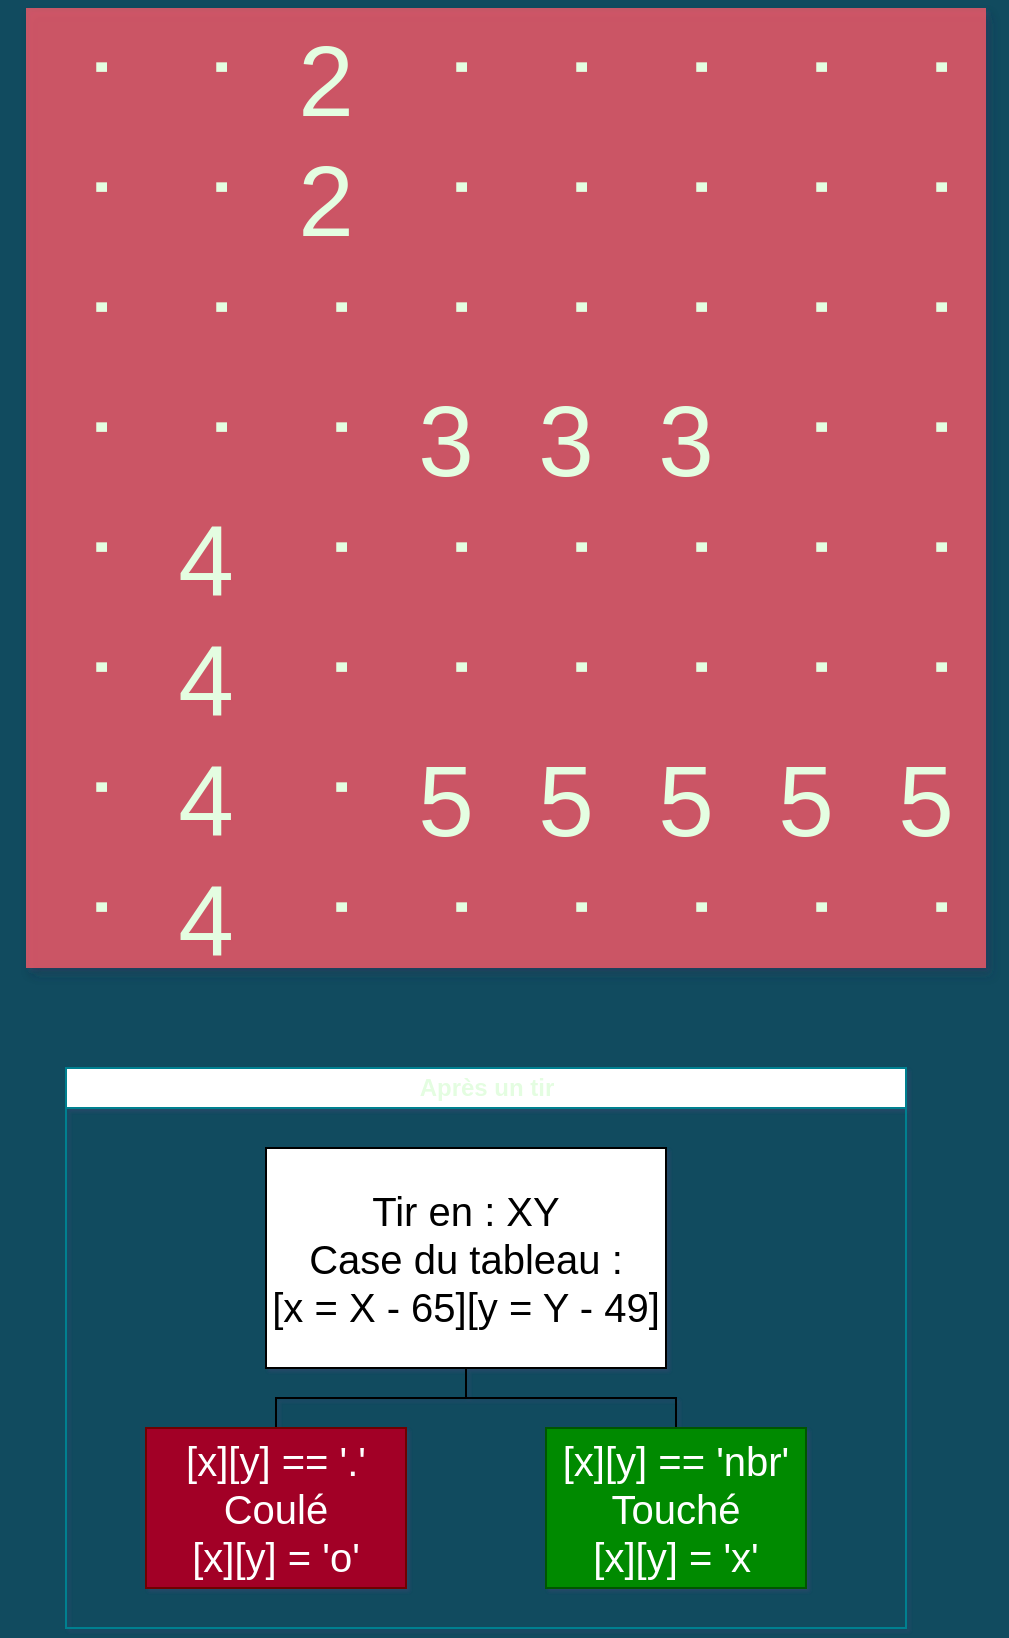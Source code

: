<mxfile version="14.1.8" type="github"><diagram id="xuc4DWIO_O0dBoMzTeBS" name="Page-1"><mxGraphModel dx="2881" dy="1109" grid="1" gridSize="10" guides="1" tooltips="1" connect="1" arrows="1" fold="1" page="1" pageScale="1" pageWidth="850" pageHeight="1100" background="#114B5F" math="1" shadow="1"><root><mxCell id="0"/><mxCell id="1" parent="0"/><mxCell id="qB2Rg0o0fhjjosjWZkIm-17" value="" style="shape=table;html=1;whiteSpace=wrap;startSize=0;container=1;collapsible=0;childLayout=tableLayout;perimeter=rectanglePerimeter;swimlaneFillColor=none;rounded=1;shadow=1;sketch=0;opacity=80;fontSize=50;direction=north;flipH=0;flipV=0;verticalAlign=middle;labelPosition=center;verticalLabelPosition=middle;align=center;horizontal=0;spacingTop=-15;fillColor=#F45B69;fontColor=#E4FDE1;strokeColor=none;" vertex="1" parent="1"><mxGeometry x="10" y="10" width="480" height="480" as="geometry"/></mxCell><mxCell id="qB2Rg0o0fhjjosjWZkIm-18" value="" style="shape=partialRectangle;html=1;whiteSpace=wrap;collapsible=0;dropTarget=0;pointerEvents=0;fillColor=none;top=0;left=0;bottom=0;right=0;points=[[0,0.5],[1,0.5]];portConstraint=eastwest;fontSize=50;direction=north;flipH=0;flipV=0;verticalAlign=middle;labelPosition=center;verticalLabelPosition=middle;align=center;horizontal=0;spacingTop=-15;strokeColor=#028090;fontColor=#E4FDE1;" vertex="1" parent="qB2Rg0o0fhjjosjWZkIm-17"><mxGeometry width="480" height="60" as="geometry"/></mxCell><mxCell id="qB2Rg0o0fhjjosjWZkIm-19" value="." style="shape=partialRectangle;html=1;whiteSpace=wrap;connectable=0;overflow=hidden;fillColor=none;top=0;left=0;bottom=0;right=0;fontSize=50;direction=north;flipH=0;flipV=0;verticalAlign=middle;labelPosition=center;verticalLabelPosition=middle;align=center;horizontal=0;spacingTop=-15;strokeColor=#028090;fontColor=#E4FDE1;" vertex="1" parent="qB2Rg0o0fhjjosjWZkIm-18"><mxGeometry width="60" height="60" as="geometry"/></mxCell><mxCell id="qB2Rg0o0fhjjosjWZkIm-20" value="." style="shape=partialRectangle;html=1;whiteSpace=wrap;connectable=0;overflow=hidden;fillColor=none;top=0;left=0;bottom=0;right=0;fontSize=50;direction=north;flipH=0;flipV=0;verticalAlign=middle;labelPosition=center;verticalLabelPosition=middle;align=center;horizontal=0;spacingTop=-15;strokeColor=#028090;fontColor=#E4FDE1;" vertex="1" parent="qB2Rg0o0fhjjosjWZkIm-18"><mxGeometry x="60" width="60" height="60" as="geometry"/></mxCell><mxCell id="qB2Rg0o0fhjjosjWZkIm-21" value="2" style="shape=partialRectangle;html=1;whiteSpace=wrap;connectable=0;overflow=hidden;fillColor=none;top=0;left=0;bottom=0;right=0;fontSize=50;direction=north;flipH=0;flipV=0;verticalAlign=top;labelPosition=center;verticalLabelPosition=middle;align=center;horizontal=1;spacingTop=0;strokeColor=#028090;fontColor=#E4FDE1;" vertex="1" parent="qB2Rg0o0fhjjosjWZkIm-18"><mxGeometry x="120" width="60" height="60" as="geometry"/></mxCell><mxCell id="qB2Rg0o0fhjjosjWZkIm-22" value="." style="shape=partialRectangle;html=1;whiteSpace=wrap;connectable=0;overflow=hidden;fillColor=none;top=0;left=0;bottom=0;right=0;fontSize=50;direction=north;flipH=0;flipV=0;verticalAlign=middle;labelPosition=center;verticalLabelPosition=middle;align=center;horizontal=0;spacingTop=-15;strokeColor=#028090;fontColor=#E4FDE1;" vertex="1" parent="qB2Rg0o0fhjjosjWZkIm-18"><mxGeometry x="180" width="60" height="60" as="geometry"/></mxCell><mxCell id="qB2Rg0o0fhjjosjWZkIm-23" value="." style="shape=partialRectangle;html=1;whiteSpace=wrap;connectable=0;overflow=hidden;fillColor=none;top=0;left=0;bottom=0;right=0;fontSize=50;direction=north;flipH=0;flipV=0;verticalAlign=middle;labelPosition=center;verticalLabelPosition=middle;align=center;horizontal=0;spacingTop=-15;strokeColor=#028090;fontColor=#E4FDE1;" vertex="1" parent="qB2Rg0o0fhjjosjWZkIm-18"><mxGeometry x="240" width="60" height="60" as="geometry"/></mxCell><mxCell id="qB2Rg0o0fhjjosjWZkIm-24" value="." style="shape=partialRectangle;html=1;whiteSpace=wrap;connectable=0;overflow=hidden;fillColor=none;top=0;left=0;bottom=0;right=0;fontSize=50;direction=north;flipH=0;flipV=0;verticalAlign=middle;labelPosition=center;verticalLabelPosition=middle;align=center;horizontal=0;spacingTop=-15;strokeColor=#028090;fontColor=#E4FDE1;" vertex="1" parent="qB2Rg0o0fhjjosjWZkIm-18"><mxGeometry x="300" width="60" height="60" as="geometry"/></mxCell><mxCell id="qB2Rg0o0fhjjosjWZkIm-25" value="." style="shape=partialRectangle;html=1;whiteSpace=wrap;connectable=0;overflow=hidden;fillColor=none;top=0;left=0;bottom=0;right=0;fontSize=50;direction=north;flipH=0;flipV=0;verticalAlign=middle;labelPosition=center;verticalLabelPosition=middle;align=center;horizontal=0;spacingTop=-15;strokeColor=#028090;fontColor=#E4FDE1;" vertex="1" parent="qB2Rg0o0fhjjosjWZkIm-18"><mxGeometry x="360" width="60" height="60" as="geometry"/></mxCell><mxCell id="qB2Rg0o0fhjjosjWZkIm-26" value="." style="shape=partialRectangle;html=1;whiteSpace=wrap;connectable=0;overflow=hidden;fillColor=none;top=0;left=0;bottom=0;right=0;fontSize=50;direction=north;flipH=0;flipV=0;verticalAlign=middle;labelPosition=center;verticalLabelPosition=middle;align=center;horizontal=0;spacingTop=-15;strokeColor=#028090;fontColor=#E4FDE1;" vertex="1" parent="qB2Rg0o0fhjjosjWZkIm-18"><mxGeometry x="420" width="60" height="60" as="geometry"/></mxCell><mxCell id="qB2Rg0o0fhjjosjWZkIm-27" value="" style="shape=partialRectangle;html=1;whiteSpace=wrap;collapsible=0;dropTarget=0;pointerEvents=0;fillColor=none;top=0;left=0;bottom=0;right=0;points=[[0,0.5],[1,0.5]];portConstraint=eastwest;fontSize=50;direction=north;flipH=0;flipV=0;verticalAlign=middle;labelPosition=center;verticalLabelPosition=middle;align=center;horizontal=0;spacingTop=-15;strokeColor=#028090;fontColor=#E4FDE1;" vertex="1" parent="qB2Rg0o0fhjjosjWZkIm-17"><mxGeometry y="60" width="480" height="60" as="geometry"/></mxCell><mxCell id="qB2Rg0o0fhjjosjWZkIm-28" value="." style="shape=partialRectangle;html=1;whiteSpace=wrap;connectable=0;overflow=hidden;fillColor=none;top=0;left=0;bottom=0;right=0;fontSize=50;direction=north;flipH=0;flipV=0;verticalAlign=middle;labelPosition=center;verticalLabelPosition=middle;align=center;horizontal=0;spacingTop=-15;strokeColor=#028090;fontColor=#E4FDE1;" vertex="1" parent="qB2Rg0o0fhjjosjWZkIm-27"><mxGeometry width="60" height="60" as="geometry"/></mxCell><mxCell id="qB2Rg0o0fhjjosjWZkIm-29" value="." style="shape=partialRectangle;html=1;whiteSpace=wrap;connectable=0;overflow=hidden;fillColor=none;top=0;left=0;bottom=0;right=0;fontSize=50;direction=north;flipH=0;flipV=0;verticalAlign=middle;labelPosition=center;verticalLabelPosition=middle;align=center;horizontal=0;spacingTop=-15;strokeColor=#028090;fontColor=#E4FDE1;" vertex="1" parent="qB2Rg0o0fhjjosjWZkIm-27"><mxGeometry x="60" width="60" height="60" as="geometry"/></mxCell><mxCell id="qB2Rg0o0fhjjosjWZkIm-30" value="2" style="shape=partialRectangle;html=1;whiteSpace=wrap;connectable=0;overflow=hidden;fillColor=none;top=0;left=0;bottom=0;right=0;fontSize=50;direction=north;flipH=0;flipV=0;verticalAlign=top;labelPosition=center;verticalLabelPosition=middle;align=center;horizontal=1;spacingTop=0;strokeColor=#028090;fontColor=#E4FDE1;" vertex="1" parent="qB2Rg0o0fhjjosjWZkIm-27"><mxGeometry x="120" width="60" height="60" as="geometry"/></mxCell><mxCell id="qB2Rg0o0fhjjosjWZkIm-31" value="." style="shape=partialRectangle;html=1;whiteSpace=wrap;connectable=0;overflow=hidden;fillColor=none;top=0;left=0;bottom=0;right=0;fontSize=50;direction=north;flipH=0;flipV=0;verticalAlign=middle;labelPosition=center;verticalLabelPosition=middle;align=center;horizontal=0;spacingTop=-15;strokeColor=#028090;fontColor=#E4FDE1;" vertex="1" parent="qB2Rg0o0fhjjosjWZkIm-27"><mxGeometry x="180" width="60" height="60" as="geometry"/></mxCell><mxCell id="qB2Rg0o0fhjjosjWZkIm-32" value="." style="shape=partialRectangle;html=1;whiteSpace=wrap;connectable=0;overflow=hidden;fillColor=none;top=0;left=0;bottom=0;right=0;fontSize=50;direction=north;flipH=0;flipV=0;verticalAlign=middle;labelPosition=center;verticalLabelPosition=middle;align=center;horizontal=0;spacingTop=-15;strokeColor=#028090;fontColor=#E4FDE1;" vertex="1" parent="qB2Rg0o0fhjjosjWZkIm-27"><mxGeometry x="240" width="60" height="60" as="geometry"/></mxCell><mxCell id="qB2Rg0o0fhjjosjWZkIm-33" value="." style="shape=partialRectangle;html=1;whiteSpace=wrap;connectable=0;overflow=hidden;fillColor=none;top=0;left=0;bottom=0;right=0;fontSize=50;direction=north;flipH=0;flipV=0;verticalAlign=middle;labelPosition=center;verticalLabelPosition=middle;align=center;horizontal=0;spacingTop=-15;strokeColor=#028090;fontColor=#E4FDE1;" vertex="1" parent="qB2Rg0o0fhjjosjWZkIm-27"><mxGeometry x="300" width="60" height="60" as="geometry"/></mxCell><mxCell id="qB2Rg0o0fhjjosjWZkIm-34" value="." style="shape=partialRectangle;html=1;whiteSpace=wrap;connectable=0;overflow=hidden;fillColor=none;top=0;left=0;bottom=0;right=0;fontSize=50;direction=north;flipH=0;flipV=0;verticalAlign=middle;labelPosition=center;verticalLabelPosition=middle;align=center;horizontal=0;spacingTop=-15;strokeColor=#028090;fontColor=#E4FDE1;" vertex="1" parent="qB2Rg0o0fhjjosjWZkIm-27"><mxGeometry x="360" width="60" height="60" as="geometry"/></mxCell><mxCell id="qB2Rg0o0fhjjosjWZkIm-35" value="." style="shape=partialRectangle;html=1;whiteSpace=wrap;connectable=0;overflow=hidden;fillColor=none;top=0;left=0;bottom=0;right=0;fontSize=50;direction=north;flipH=0;flipV=0;verticalAlign=middle;labelPosition=center;verticalLabelPosition=middle;align=center;horizontal=0;spacingTop=-15;strokeColor=#028090;fontColor=#E4FDE1;" vertex="1" parent="qB2Rg0o0fhjjosjWZkIm-27"><mxGeometry x="420" width="60" height="60" as="geometry"/></mxCell><mxCell id="qB2Rg0o0fhjjosjWZkIm-36" value="" style="shape=partialRectangle;html=1;whiteSpace=wrap;collapsible=0;dropTarget=0;pointerEvents=0;fillColor=none;top=0;left=0;bottom=0;right=0;points=[[0,0.5],[1,0.5]];portConstraint=eastwest;fontSize=50;direction=north;flipH=0;flipV=0;verticalAlign=middle;labelPosition=center;verticalLabelPosition=middle;align=center;horizontal=0;spacingTop=-15;strokeColor=#028090;fontColor=#E4FDE1;" vertex="1" parent="qB2Rg0o0fhjjosjWZkIm-17"><mxGeometry y="120" width="480" height="60" as="geometry"/></mxCell><mxCell id="qB2Rg0o0fhjjosjWZkIm-37" value="." style="shape=partialRectangle;html=1;whiteSpace=wrap;connectable=0;overflow=hidden;fillColor=none;top=0;left=0;bottom=0;right=0;fontSize=50;direction=north;flipH=0;flipV=0;verticalAlign=middle;labelPosition=center;verticalLabelPosition=middle;align=center;horizontal=0;spacingTop=-15;strokeColor=#028090;fontColor=#E4FDE1;" vertex="1" parent="qB2Rg0o0fhjjosjWZkIm-36"><mxGeometry width="60" height="60" as="geometry"/></mxCell><mxCell id="qB2Rg0o0fhjjosjWZkIm-38" value="." style="shape=partialRectangle;html=1;whiteSpace=wrap;connectable=0;overflow=hidden;fillColor=none;top=0;left=0;bottom=0;right=0;fontSize=50;direction=north;flipH=0;flipV=0;verticalAlign=middle;labelPosition=center;verticalLabelPosition=middle;align=center;horizontal=0;spacingTop=-15;strokeColor=#028090;fontColor=#E4FDE1;" vertex="1" parent="qB2Rg0o0fhjjosjWZkIm-36"><mxGeometry x="60" width="60" height="60" as="geometry"/></mxCell><mxCell id="qB2Rg0o0fhjjosjWZkIm-39" value="." style="shape=partialRectangle;html=1;whiteSpace=wrap;connectable=0;overflow=hidden;fillColor=none;top=0;left=0;bottom=0;right=0;fontSize=50;direction=north;flipH=0;flipV=0;verticalAlign=middle;labelPosition=center;verticalLabelPosition=middle;align=center;horizontal=0;spacingTop=-15;strokeColor=#028090;fontColor=#E4FDE1;" vertex="1" parent="qB2Rg0o0fhjjosjWZkIm-36"><mxGeometry x="120" width="60" height="60" as="geometry"/></mxCell><mxCell id="qB2Rg0o0fhjjosjWZkIm-40" value="." style="shape=partialRectangle;html=1;whiteSpace=wrap;connectable=0;overflow=hidden;fillColor=none;top=0;left=0;bottom=0;right=0;fontSize=50;direction=north;flipH=0;flipV=0;verticalAlign=middle;labelPosition=center;verticalLabelPosition=middle;align=center;horizontal=0;spacingTop=-15;strokeColor=#028090;fontColor=#E4FDE1;" vertex="1" parent="qB2Rg0o0fhjjosjWZkIm-36"><mxGeometry x="180" width="60" height="60" as="geometry"/></mxCell><mxCell id="qB2Rg0o0fhjjosjWZkIm-41" value="." style="shape=partialRectangle;html=1;whiteSpace=wrap;connectable=0;overflow=hidden;fillColor=none;top=0;left=0;bottom=0;right=0;fontSize=50;direction=north;flipH=0;flipV=0;verticalAlign=middle;labelPosition=center;verticalLabelPosition=middle;align=center;horizontal=0;spacingTop=-15;strokeColor=#028090;fontColor=#E4FDE1;" vertex="1" parent="qB2Rg0o0fhjjosjWZkIm-36"><mxGeometry x="240" width="60" height="60" as="geometry"/></mxCell><mxCell id="qB2Rg0o0fhjjosjWZkIm-42" value="." style="shape=partialRectangle;html=1;whiteSpace=wrap;connectable=0;overflow=hidden;fillColor=none;top=0;left=0;bottom=0;right=0;fontSize=50;direction=north;flipH=0;flipV=0;verticalAlign=middle;labelPosition=center;verticalLabelPosition=middle;align=center;horizontal=0;spacingTop=-15;strokeColor=#028090;fontColor=#E4FDE1;" vertex="1" parent="qB2Rg0o0fhjjosjWZkIm-36"><mxGeometry x="300" width="60" height="60" as="geometry"/></mxCell><mxCell id="qB2Rg0o0fhjjosjWZkIm-43" value="." style="shape=partialRectangle;html=1;whiteSpace=wrap;connectable=0;overflow=hidden;fillColor=none;top=0;left=0;bottom=0;right=0;fontSize=50;direction=north;flipH=0;flipV=0;verticalAlign=middle;labelPosition=center;verticalLabelPosition=middle;align=center;horizontal=0;spacingTop=-15;strokeColor=#028090;fontColor=#E4FDE1;" vertex="1" parent="qB2Rg0o0fhjjosjWZkIm-36"><mxGeometry x="360" width="60" height="60" as="geometry"/></mxCell><mxCell id="qB2Rg0o0fhjjosjWZkIm-44" value="." style="shape=partialRectangle;html=1;whiteSpace=wrap;connectable=0;overflow=hidden;fillColor=none;top=0;left=0;bottom=0;right=0;fontSize=50;direction=north;flipH=0;flipV=0;verticalAlign=middle;labelPosition=center;verticalLabelPosition=middle;align=center;horizontal=0;spacingTop=-15;strokeColor=#028090;fontColor=#E4FDE1;" vertex="1" parent="qB2Rg0o0fhjjosjWZkIm-36"><mxGeometry x="420" width="60" height="60" as="geometry"/></mxCell><mxCell id="qB2Rg0o0fhjjosjWZkIm-45" value="" style="shape=partialRectangle;html=1;whiteSpace=wrap;collapsible=0;dropTarget=0;pointerEvents=0;fillColor=none;top=0;left=0;bottom=0;right=0;points=[[0,0.5],[1,0.5]];portConstraint=eastwest;fontSize=50;direction=north;flipH=0;flipV=0;verticalAlign=middle;labelPosition=center;verticalLabelPosition=middle;align=center;horizontal=0;spacingTop=-15;strokeColor=#028090;fontColor=#E4FDE1;" vertex="1" parent="qB2Rg0o0fhjjosjWZkIm-17"><mxGeometry y="180" width="480" height="60" as="geometry"/></mxCell><mxCell id="qB2Rg0o0fhjjosjWZkIm-46" value="." style="shape=partialRectangle;html=1;whiteSpace=wrap;connectable=0;overflow=hidden;fillColor=none;top=0;left=0;bottom=0;right=0;fontSize=50;direction=north;flipH=0;flipV=0;verticalAlign=middle;labelPosition=center;verticalLabelPosition=middle;align=center;horizontal=0;spacingTop=-15;strokeColor=#028090;fontColor=#E4FDE1;" vertex="1" parent="qB2Rg0o0fhjjosjWZkIm-45"><mxGeometry width="60" height="60" as="geometry"/></mxCell><mxCell id="qB2Rg0o0fhjjosjWZkIm-47" value="." style="shape=partialRectangle;html=1;whiteSpace=wrap;connectable=0;overflow=hidden;fillColor=none;top=0;left=0;bottom=0;right=0;fontSize=50;direction=north;flipH=0;flipV=0;verticalAlign=middle;labelPosition=center;verticalLabelPosition=middle;align=center;horizontal=0;spacingTop=-15;strokeColor=#028090;fontColor=#E4FDE1;" vertex="1" parent="qB2Rg0o0fhjjosjWZkIm-45"><mxGeometry x="60" width="60" height="60" as="geometry"/></mxCell><mxCell id="qB2Rg0o0fhjjosjWZkIm-48" value="." style="shape=partialRectangle;html=1;whiteSpace=wrap;connectable=0;overflow=hidden;fillColor=none;top=0;left=0;bottom=0;right=0;fontSize=50;direction=north;flipH=0;flipV=0;verticalAlign=middle;labelPosition=center;verticalLabelPosition=middle;align=center;horizontal=0;spacingTop=-15;strokeColor=#028090;fontColor=#E4FDE1;" vertex="1" parent="qB2Rg0o0fhjjosjWZkIm-45"><mxGeometry x="120" width="60" height="60" as="geometry"/></mxCell><mxCell id="qB2Rg0o0fhjjosjWZkIm-49" value="3" style="shape=partialRectangle;html=1;whiteSpace=wrap;connectable=0;overflow=hidden;fillColor=none;top=0;left=0;bottom=0;right=0;fontSize=50;direction=north;flipH=0;flipV=0;verticalAlign=top;labelPosition=center;verticalLabelPosition=middle;align=center;horizontal=1;spacingTop=0;strokeColor=#028090;fontColor=#E4FDE1;" vertex="1" parent="qB2Rg0o0fhjjosjWZkIm-45"><mxGeometry x="180" width="60" height="60" as="geometry"/></mxCell><mxCell id="qB2Rg0o0fhjjosjWZkIm-50" value="3" style="shape=partialRectangle;html=1;whiteSpace=wrap;connectable=0;overflow=hidden;fillColor=none;top=0;left=0;bottom=0;right=0;fontSize=50;direction=north;flipH=0;flipV=0;verticalAlign=top;labelPosition=center;verticalLabelPosition=middle;align=center;horizontal=1;spacingTop=0;strokeColor=#028090;fontColor=#E4FDE1;" vertex="1" parent="qB2Rg0o0fhjjosjWZkIm-45"><mxGeometry x="240" width="60" height="60" as="geometry"/></mxCell><mxCell id="qB2Rg0o0fhjjosjWZkIm-51" value="3" style="shape=partialRectangle;html=1;whiteSpace=wrap;connectable=0;overflow=hidden;fillColor=none;top=0;left=0;bottom=0;right=0;fontSize=50;direction=north;flipH=0;flipV=0;verticalAlign=top;labelPosition=center;verticalLabelPosition=middle;align=center;horizontal=1;spacingTop=0;strokeColor=#028090;fontColor=#E4FDE1;" vertex="1" parent="qB2Rg0o0fhjjosjWZkIm-45"><mxGeometry x="300" width="60" height="60" as="geometry"/></mxCell><mxCell id="qB2Rg0o0fhjjosjWZkIm-52" value="." style="shape=partialRectangle;html=1;whiteSpace=wrap;connectable=0;overflow=hidden;fillColor=none;top=0;left=0;bottom=0;right=0;fontSize=50;direction=north;flipH=0;flipV=0;verticalAlign=middle;labelPosition=center;verticalLabelPosition=middle;align=center;horizontal=0;spacingTop=-15;strokeColor=#028090;fontColor=#E4FDE1;" vertex="1" parent="qB2Rg0o0fhjjosjWZkIm-45"><mxGeometry x="360" width="60" height="60" as="geometry"/></mxCell><mxCell id="qB2Rg0o0fhjjosjWZkIm-53" value="." style="shape=partialRectangle;html=1;whiteSpace=wrap;connectable=0;overflow=hidden;fillColor=none;top=0;left=0;bottom=0;right=0;fontSize=50;direction=north;flipH=0;flipV=0;verticalAlign=middle;labelPosition=center;verticalLabelPosition=middle;align=center;horizontal=0;spacingTop=-15;strokeColor=#028090;fontColor=#E4FDE1;" vertex="1" parent="qB2Rg0o0fhjjosjWZkIm-45"><mxGeometry x="420" width="60" height="60" as="geometry"/></mxCell><mxCell id="qB2Rg0o0fhjjosjWZkIm-54" value="" style="shape=partialRectangle;html=1;whiteSpace=wrap;collapsible=0;dropTarget=0;pointerEvents=0;fillColor=none;top=0;left=0;bottom=0;right=0;points=[[0,0.5],[1,0.5]];portConstraint=eastwest;fontSize=50;direction=north;flipH=0;flipV=0;verticalAlign=middle;labelPosition=center;verticalLabelPosition=middle;align=center;horizontal=0;spacingTop=-15;strokeColor=#028090;fontColor=#E4FDE1;" vertex="1" parent="qB2Rg0o0fhjjosjWZkIm-17"><mxGeometry y="240" width="480" height="60" as="geometry"/></mxCell><mxCell id="qB2Rg0o0fhjjosjWZkIm-55" value="." style="shape=partialRectangle;html=1;whiteSpace=wrap;connectable=0;overflow=hidden;fillColor=none;top=0;left=0;bottom=0;right=0;fontSize=50;direction=north;flipH=0;flipV=0;verticalAlign=middle;labelPosition=center;verticalLabelPosition=middle;align=center;horizontal=0;spacingTop=-15;strokeColor=#028090;fontColor=#E4FDE1;" vertex="1" parent="qB2Rg0o0fhjjosjWZkIm-54"><mxGeometry width="60" height="60" as="geometry"/></mxCell><mxCell id="qB2Rg0o0fhjjosjWZkIm-56" value="4" style="shape=partialRectangle;html=1;whiteSpace=wrap;connectable=0;overflow=hidden;fillColor=none;top=0;left=0;bottom=0;right=0;fontSize=50;direction=north;flipH=0;flipV=0;verticalAlign=top;labelPosition=center;verticalLabelPosition=middle;align=center;horizontal=1;spacingTop=0;strokeColor=#028090;fontColor=#E4FDE1;" vertex="1" parent="qB2Rg0o0fhjjosjWZkIm-54"><mxGeometry x="60" width="60" height="60" as="geometry"/></mxCell><mxCell id="qB2Rg0o0fhjjosjWZkIm-57" value="." style="shape=partialRectangle;html=1;whiteSpace=wrap;connectable=0;overflow=hidden;fillColor=none;top=0;left=0;bottom=0;right=0;fontSize=50;direction=north;flipH=0;flipV=0;verticalAlign=middle;labelPosition=center;verticalLabelPosition=middle;align=center;horizontal=0;spacingTop=-15;strokeColor=#028090;fontColor=#E4FDE1;" vertex="1" parent="qB2Rg0o0fhjjosjWZkIm-54"><mxGeometry x="120" width="60" height="60" as="geometry"/></mxCell><mxCell id="qB2Rg0o0fhjjosjWZkIm-58" value="." style="shape=partialRectangle;html=1;whiteSpace=wrap;connectable=0;overflow=hidden;fillColor=none;top=0;left=0;bottom=0;right=0;fontSize=50;direction=north;flipH=0;flipV=0;verticalAlign=middle;labelPosition=center;verticalLabelPosition=middle;align=center;horizontal=0;spacingTop=-15;strokeColor=#028090;fontColor=#E4FDE1;" vertex="1" parent="qB2Rg0o0fhjjosjWZkIm-54"><mxGeometry x="180" width="60" height="60" as="geometry"/></mxCell><mxCell id="qB2Rg0o0fhjjosjWZkIm-59" value="." style="shape=partialRectangle;html=1;whiteSpace=wrap;connectable=0;overflow=hidden;fillColor=none;top=0;left=0;bottom=0;right=0;fontSize=50;direction=north;flipH=0;flipV=0;verticalAlign=middle;labelPosition=center;verticalLabelPosition=middle;align=center;horizontal=0;spacingTop=-15;strokeColor=#028090;fontColor=#E4FDE1;" vertex="1" parent="qB2Rg0o0fhjjosjWZkIm-54"><mxGeometry x="240" width="60" height="60" as="geometry"/></mxCell><mxCell id="qB2Rg0o0fhjjosjWZkIm-60" value="." style="shape=partialRectangle;html=1;whiteSpace=wrap;connectable=0;overflow=hidden;fillColor=none;top=0;left=0;bottom=0;right=0;fontSize=50;direction=north;flipH=0;flipV=0;verticalAlign=middle;labelPosition=center;verticalLabelPosition=middle;align=center;horizontal=0;spacingTop=-15;strokeColor=#028090;fontColor=#E4FDE1;" vertex="1" parent="qB2Rg0o0fhjjosjWZkIm-54"><mxGeometry x="300" width="60" height="60" as="geometry"/></mxCell><mxCell id="qB2Rg0o0fhjjosjWZkIm-61" value="." style="shape=partialRectangle;html=1;whiteSpace=wrap;connectable=0;overflow=hidden;fillColor=none;top=0;left=0;bottom=0;right=0;fontSize=50;direction=north;flipH=0;flipV=0;verticalAlign=middle;labelPosition=center;verticalLabelPosition=middle;align=center;horizontal=0;spacingTop=-15;strokeColor=#028090;fontColor=#E4FDE1;" vertex="1" parent="qB2Rg0o0fhjjosjWZkIm-54"><mxGeometry x="360" width="60" height="60" as="geometry"/></mxCell><mxCell id="qB2Rg0o0fhjjosjWZkIm-62" value="." style="shape=partialRectangle;html=1;whiteSpace=wrap;connectable=0;overflow=hidden;fillColor=none;top=0;left=0;bottom=0;right=0;fontSize=50;direction=north;flipH=0;flipV=0;verticalAlign=middle;labelPosition=center;verticalLabelPosition=middle;align=center;horizontal=0;spacingTop=-15;strokeColor=#028090;fontColor=#E4FDE1;" vertex="1" parent="qB2Rg0o0fhjjosjWZkIm-54"><mxGeometry x="420" width="60" height="60" as="geometry"/></mxCell><mxCell id="qB2Rg0o0fhjjosjWZkIm-63" value="" style="shape=partialRectangle;html=1;whiteSpace=wrap;collapsible=0;dropTarget=0;pointerEvents=0;fillColor=none;top=0;left=0;bottom=0;right=0;points=[[0,0.5],[1,0.5]];portConstraint=eastwest;fontSize=50;direction=north;flipH=0;flipV=0;verticalAlign=middle;labelPosition=center;verticalLabelPosition=middle;align=center;horizontal=0;spacingTop=-15;strokeColor=#028090;fontColor=#E4FDE1;" vertex="1" parent="qB2Rg0o0fhjjosjWZkIm-17"><mxGeometry y="300" width="480" height="60" as="geometry"/></mxCell><mxCell id="qB2Rg0o0fhjjosjWZkIm-64" value="." style="shape=partialRectangle;html=1;whiteSpace=wrap;connectable=0;overflow=hidden;fillColor=none;top=0;left=0;bottom=0;right=0;fontSize=50;direction=north;flipH=0;flipV=0;verticalAlign=middle;labelPosition=center;verticalLabelPosition=middle;align=center;horizontal=0;spacingTop=-15;strokeColor=#028090;fontColor=#E4FDE1;" vertex="1" parent="qB2Rg0o0fhjjosjWZkIm-63"><mxGeometry width="60" height="60" as="geometry"/></mxCell><mxCell id="qB2Rg0o0fhjjosjWZkIm-65" value="4" style="shape=partialRectangle;html=1;whiteSpace=wrap;connectable=0;overflow=hidden;fillColor=none;top=0;left=0;bottom=0;right=0;fontSize=50;direction=north;flipH=0;flipV=0;verticalAlign=top;labelPosition=center;verticalLabelPosition=middle;align=center;horizontal=1;spacingTop=0;strokeColor=#028090;fontColor=#E4FDE1;" vertex="1" parent="qB2Rg0o0fhjjosjWZkIm-63"><mxGeometry x="60" width="60" height="60" as="geometry"/></mxCell><mxCell id="qB2Rg0o0fhjjosjWZkIm-66" value="." style="shape=partialRectangle;html=1;whiteSpace=wrap;connectable=0;overflow=hidden;fillColor=none;top=0;left=0;bottom=0;right=0;fontSize=50;direction=north;flipH=0;flipV=0;verticalAlign=middle;labelPosition=center;verticalLabelPosition=middle;align=center;horizontal=0;spacingTop=-15;strokeColor=#028090;fontColor=#E4FDE1;" vertex="1" parent="qB2Rg0o0fhjjosjWZkIm-63"><mxGeometry x="120" width="60" height="60" as="geometry"/></mxCell><mxCell id="qB2Rg0o0fhjjosjWZkIm-67" value="." style="shape=partialRectangle;html=1;whiteSpace=wrap;connectable=0;overflow=hidden;fillColor=none;top=0;left=0;bottom=0;right=0;fontSize=50;direction=north;flipH=0;flipV=0;verticalAlign=middle;labelPosition=center;verticalLabelPosition=middle;align=center;horizontal=0;spacingTop=-15;strokeColor=#028090;fontColor=#E4FDE1;" vertex="1" parent="qB2Rg0o0fhjjosjWZkIm-63"><mxGeometry x="180" width="60" height="60" as="geometry"/></mxCell><mxCell id="qB2Rg0o0fhjjosjWZkIm-68" value="." style="shape=partialRectangle;html=1;whiteSpace=wrap;connectable=0;overflow=hidden;fillColor=none;top=0;left=0;bottom=0;right=0;fontSize=50;direction=north;flipH=0;flipV=0;verticalAlign=middle;labelPosition=center;verticalLabelPosition=middle;align=center;horizontal=0;spacingTop=-15;strokeColor=#028090;fontColor=#E4FDE1;" vertex="1" parent="qB2Rg0o0fhjjosjWZkIm-63"><mxGeometry x="240" width="60" height="60" as="geometry"/></mxCell><mxCell id="qB2Rg0o0fhjjosjWZkIm-69" value="." style="shape=partialRectangle;html=1;whiteSpace=wrap;connectable=0;overflow=hidden;fillColor=none;top=0;left=0;bottom=0;right=0;fontSize=50;direction=north;flipH=0;flipV=0;verticalAlign=middle;labelPosition=center;verticalLabelPosition=middle;align=center;horizontal=0;spacingTop=-15;strokeColor=#028090;fontColor=#E4FDE1;" vertex="1" parent="qB2Rg0o0fhjjosjWZkIm-63"><mxGeometry x="300" width="60" height="60" as="geometry"/></mxCell><mxCell id="qB2Rg0o0fhjjosjWZkIm-70" value="." style="shape=partialRectangle;html=1;whiteSpace=wrap;connectable=0;overflow=hidden;fillColor=none;top=0;left=0;bottom=0;right=0;fontSize=50;direction=north;flipH=0;flipV=0;verticalAlign=middle;labelPosition=center;verticalLabelPosition=middle;align=center;horizontal=0;spacingTop=-15;strokeColor=#028090;fontColor=#E4FDE1;" vertex="1" parent="qB2Rg0o0fhjjosjWZkIm-63"><mxGeometry x="360" width="60" height="60" as="geometry"/></mxCell><mxCell id="qB2Rg0o0fhjjosjWZkIm-71" value="." style="shape=partialRectangle;html=1;whiteSpace=wrap;connectable=0;overflow=hidden;fillColor=none;top=0;left=0;bottom=0;right=0;fontSize=50;direction=north;flipH=0;flipV=0;verticalAlign=middle;labelPosition=center;verticalLabelPosition=middle;align=center;horizontal=0;spacingTop=-15;strokeColor=#028090;fontColor=#E4FDE1;" vertex="1" parent="qB2Rg0o0fhjjosjWZkIm-63"><mxGeometry x="420" width="60" height="60" as="geometry"/></mxCell><mxCell id="qB2Rg0o0fhjjosjWZkIm-72" value="" style="shape=partialRectangle;html=1;whiteSpace=wrap;collapsible=0;dropTarget=0;pointerEvents=0;fillColor=none;top=0;left=0;bottom=0;right=0;points=[[0,0.5],[1,0.5]];portConstraint=eastwest;fontSize=50;direction=north;flipH=0;flipV=0;verticalAlign=middle;labelPosition=center;verticalLabelPosition=middle;align=center;horizontal=0;spacingTop=-15;strokeColor=#028090;fontColor=#E4FDE1;" vertex="1" parent="qB2Rg0o0fhjjosjWZkIm-17"><mxGeometry y="360" width="480" height="60" as="geometry"/></mxCell><mxCell id="qB2Rg0o0fhjjosjWZkIm-73" value="." style="shape=partialRectangle;html=1;whiteSpace=wrap;connectable=0;overflow=hidden;fillColor=none;top=0;left=0;bottom=0;right=0;fontSize=50;direction=north;flipH=0;flipV=0;verticalAlign=middle;labelPosition=center;verticalLabelPosition=middle;align=center;horizontal=0;spacingTop=-15;strokeColor=#028090;fontColor=#E4FDE1;" vertex="1" parent="qB2Rg0o0fhjjosjWZkIm-72"><mxGeometry width="60" height="60" as="geometry"/></mxCell><mxCell id="qB2Rg0o0fhjjosjWZkIm-74" value="4" style="shape=partialRectangle;html=1;whiteSpace=wrap;connectable=0;overflow=hidden;fillColor=none;top=0;left=0;bottom=0;right=0;fontSize=50;direction=north;flipH=0;flipV=0;verticalAlign=top;labelPosition=center;verticalLabelPosition=middle;align=center;horizontal=1;spacingTop=0;strokeColor=#028090;fontColor=#E4FDE1;" vertex="1" parent="qB2Rg0o0fhjjosjWZkIm-72"><mxGeometry x="60" width="60" height="60" as="geometry"/></mxCell><mxCell id="qB2Rg0o0fhjjosjWZkIm-75" value="." style="shape=partialRectangle;html=1;whiteSpace=wrap;connectable=0;overflow=hidden;fillColor=none;top=0;left=0;bottom=0;right=0;fontSize=50;direction=north;flipH=0;flipV=0;verticalAlign=middle;labelPosition=center;verticalLabelPosition=middle;align=center;horizontal=0;spacingTop=-15;strokeColor=#028090;fontColor=#E4FDE1;" vertex="1" parent="qB2Rg0o0fhjjosjWZkIm-72"><mxGeometry x="120" width="60" height="60" as="geometry"/></mxCell><mxCell id="qB2Rg0o0fhjjosjWZkIm-76" value="5" style="shape=partialRectangle;html=1;whiteSpace=wrap;connectable=0;overflow=hidden;fillColor=none;top=0;left=0;bottom=0;right=0;fontSize=50;direction=north;flipH=0;flipV=0;verticalAlign=top;labelPosition=center;verticalLabelPosition=middle;align=center;horizontal=1;spacingTop=0;strokeColor=#028090;fontColor=#E4FDE1;" vertex="1" parent="qB2Rg0o0fhjjosjWZkIm-72"><mxGeometry x="180" width="60" height="60" as="geometry"/></mxCell><mxCell id="qB2Rg0o0fhjjosjWZkIm-77" value="5" style="shape=partialRectangle;html=1;whiteSpace=wrap;connectable=0;overflow=hidden;fillColor=none;top=0;left=0;bottom=0;right=0;fontSize=50;direction=north;flipH=0;flipV=0;verticalAlign=top;labelPosition=center;verticalLabelPosition=middle;align=center;horizontal=1;spacingTop=0;strokeColor=#028090;fontColor=#E4FDE1;" vertex="1" parent="qB2Rg0o0fhjjosjWZkIm-72"><mxGeometry x="240" width="60" height="60" as="geometry"/></mxCell><mxCell id="qB2Rg0o0fhjjosjWZkIm-78" value="5" style="shape=partialRectangle;html=1;whiteSpace=wrap;connectable=0;overflow=hidden;fillColor=none;top=0;left=0;bottom=0;right=0;fontSize=50;direction=north;flipH=0;flipV=0;verticalAlign=top;labelPosition=center;verticalLabelPosition=middle;align=center;horizontal=1;spacingTop=0;strokeColor=#028090;fontColor=#E4FDE1;" vertex="1" parent="qB2Rg0o0fhjjosjWZkIm-72"><mxGeometry x="300" width="60" height="60" as="geometry"/></mxCell><mxCell id="qB2Rg0o0fhjjosjWZkIm-79" value="5" style="shape=partialRectangle;html=1;whiteSpace=wrap;connectable=0;overflow=hidden;fillColor=none;top=0;left=0;bottom=0;right=0;fontSize=50;direction=north;flipH=0;flipV=0;verticalAlign=top;labelPosition=center;verticalLabelPosition=middle;align=center;horizontal=1;spacingTop=0;strokeColor=#028090;fontColor=#E4FDE1;" vertex="1" parent="qB2Rg0o0fhjjosjWZkIm-72"><mxGeometry x="360" width="60" height="60" as="geometry"/></mxCell><mxCell id="qB2Rg0o0fhjjosjWZkIm-80" value="5" style="shape=partialRectangle;html=1;whiteSpace=wrap;connectable=0;overflow=hidden;fillColor=none;top=0;left=0;bottom=0;right=0;fontSize=50;direction=north;flipH=0;flipV=0;verticalAlign=top;labelPosition=center;verticalLabelPosition=middle;align=center;horizontal=1;spacingTop=0;strokeColor=#028090;fontColor=#E4FDE1;" vertex="1" parent="qB2Rg0o0fhjjosjWZkIm-72"><mxGeometry x="420" width="60" height="60" as="geometry"/></mxCell><mxCell id="qB2Rg0o0fhjjosjWZkIm-81" value="" style="shape=partialRectangle;html=1;whiteSpace=wrap;collapsible=0;dropTarget=0;pointerEvents=0;fillColor=none;top=0;left=0;bottom=0;right=0;points=[[0,0.5],[1,0.5]];portConstraint=eastwest;fontSize=50;direction=north;flipH=0;flipV=0;verticalAlign=middle;labelPosition=center;verticalLabelPosition=middle;align=center;horizontal=0;spacingTop=-15;strokeColor=#028090;fontColor=#E4FDE1;" vertex="1" parent="qB2Rg0o0fhjjosjWZkIm-17"><mxGeometry y="420" width="480" height="60" as="geometry"/></mxCell><mxCell id="qB2Rg0o0fhjjosjWZkIm-82" value="." style="shape=partialRectangle;html=1;whiteSpace=wrap;connectable=0;overflow=hidden;fillColor=none;top=0;left=0;bottom=0;right=0;fontSize=50;direction=north;flipH=0;flipV=0;verticalAlign=middle;labelPosition=center;verticalLabelPosition=middle;align=center;horizontal=0;spacingTop=-15;strokeColor=#028090;fontColor=#E4FDE1;" vertex="1" parent="qB2Rg0o0fhjjosjWZkIm-81"><mxGeometry width="60" height="60" as="geometry"/></mxCell><mxCell id="qB2Rg0o0fhjjosjWZkIm-83" value="4" style="shape=partialRectangle;html=1;whiteSpace=wrap;connectable=0;overflow=hidden;fillColor=none;top=0;left=0;bottom=0;right=0;fontSize=50;direction=north;flipH=0;flipV=0;verticalAlign=top;labelPosition=center;verticalLabelPosition=middle;align=center;horizontal=1;spacingTop=0;strokeColor=#028090;fontColor=#E4FDE1;" vertex="1" parent="qB2Rg0o0fhjjosjWZkIm-81"><mxGeometry x="60" width="60" height="60" as="geometry"/></mxCell><mxCell id="qB2Rg0o0fhjjosjWZkIm-84" value="." style="shape=partialRectangle;html=1;whiteSpace=wrap;connectable=0;overflow=hidden;fillColor=none;top=0;left=0;bottom=0;right=0;fontSize=50;direction=north;flipH=0;flipV=0;verticalAlign=middle;labelPosition=center;verticalLabelPosition=middle;align=center;horizontal=0;spacingTop=-15;strokeColor=#028090;fontColor=#E4FDE1;" vertex="1" parent="qB2Rg0o0fhjjosjWZkIm-81"><mxGeometry x="120" width="60" height="60" as="geometry"/></mxCell><mxCell id="qB2Rg0o0fhjjosjWZkIm-85" value="." style="shape=partialRectangle;html=1;whiteSpace=wrap;connectable=0;overflow=hidden;fillColor=none;top=0;left=0;bottom=0;right=0;fontSize=50;direction=north;flipH=0;flipV=0;verticalAlign=middle;labelPosition=center;verticalLabelPosition=middle;align=center;horizontal=0;spacingTop=-15;strokeColor=#028090;fontColor=#E4FDE1;" vertex="1" parent="qB2Rg0o0fhjjosjWZkIm-81"><mxGeometry x="180" width="60" height="60" as="geometry"/></mxCell><mxCell id="qB2Rg0o0fhjjosjWZkIm-86" value="." style="shape=partialRectangle;html=1;whiteSpace=wrap;connectable=0;overflow=hidden;fillColor=none;top=0;left=0;bottom=0;right=0;fontSize=50;direction=north;flipH=0;flipV=0;verticalAlign=middle;labelPosition=center;verticalLabelPosition=middle;align=center;horizontal=0;spacingTop=-15;strokeColor=#028090;fontColor=#E4FDE1;" vertex="1" parent="qB2Rg0o0fhjjosjWZkIm-81"><mxGeometry x="240" width="60" height="60" as="geometry"/></mxCell><mxCell id="qB2Rg0o0fhjjosjWZkIm-87" value="." style="shape=partialRectangle;html=1;whiteSpace=wrap;connectable=0;overflow=hidden;fillColor=none;top=0;left=0;bottom=0;right=0;fontSize=50;direction=north;flipH=0;flipV=0;verticalAlign=middle;labelPosition=center;verticalLabelPosition=middle;align=center;horizontal=0;spacingTop=-15;strokeColor=#028090;fontColor=#E4FDE1;" vertex="1" parent="qB2Rg0o0fhjjosjWZkIm-81"><mxGeometry x="300" width="60" height="60" as="geometry"/></mxCell><mxCell id="qB2Rg0o0fhjjosjWZkIm-88" value="." style="shape=partialRectangle;html=1;whiteSpace=wrap;connectable=0;overflow=hidden;fillColor=none;top=0;left=0;bottom=0;right=0;fontSize=50;direction=north;flipH=0;flipV=0;verticalAlign=middle;labelPosition=center;verticalLabelPosition=middle;align=center;horizontal=0;spacingTop=-15;strokeColor=#028090;fontColor=#E4FDE1;" vertex="1" parent="qB2Rg0o0fhjjosjWZkIm-81"><mxGeometry x="360" width="60" height="60" as="geometry"/></mxCell><mxCell id="qB2Rg0o0fhjjosjWZkIm-89" value="." style="shape=partialRectangle;html=1;whiteSpace=wrap;connectable=0;overflow=hidden;fillColor=none;top=0;left=0;bottom=0;right=0;fontSize=50;direction=north;flipH=0;flipV=0;verticalAlign=middle;labelPosition=center;verticalLabelPosition=middle;align=center;horizontal=0;spacingTop=-15;strokeColor=#028090;fontColor=#E4FDE1;" vertex="1" parent="qB2Rg0o0fhjjosjWZkIm-81"><mxGeometry x="420" width="60" height="60" as="geometry"/></mxCell><mxCell id="qB2Rg0o0fhjjosjWZkIm-90" value="Après un tir" style="swimlane;html=1;startSize=20;horizontal=1;containerType=tree;newEdgeStyle={&quot;edgeStyle&quot;:&quot;elbowEdgeStyle&quot;,&quot;startArrow&quot;:&quot;none&quot;,&quot;endArrow&quot;:&quot;none&quot;};rounded=0;sketch=0;strokeColor=#028090;fontColor=#E4FDE1;glass=0;noLabel=0;" vertex="1" parent="1"><mxGeometry x="30" y="540" width="420" height="280" as="geometry"><mxRectangle x="510" y="60" width="80" height="20" as="alternateBounds"/></mxGeometry></mxCell><mxCell id="qB2Rg0o0fhjjosjWZkIm-91" value="" style="edgeStyle=elbowEdgeStyle;elbow=vertical;startArrow=none;endArrow=none;rounded=0;" edge="1" parent="qB2Rg0o0fhjjosjWZkIm-90" source="qB2Rg0o0fhjjosjWZkIm-93" target="qB2Rg0o0fhjjosjWZkIm-94"><mxGeometry relative="1" as="geometry"/></mxCell><mxCell id="qB2Rg0o0fhjjosjWZkIm-92" value="" style="edgeStyle=elbowEdgeStyle;elbow=vertical;startArrow=none;endArrow=none;rounded=0;" edge="1" parent="qB2Rg0o0fhjjosjWZkIm-90" source="qB2Rg0o0fhjjosjWZkIm-93" target="qB2Rg0o0fhjjosjWZkIm-95"><mxGeometry relative="1" as="geometry"/></mxCell><UserObject label="&lt;div style=&quot;font-size: 20px;&quot;&gt;Tir en : XY&lt;br style=&quot;font-size: 20px;&quot;&gt;&lt;/div&gt;&lt;div style=&quot;font-size: 20px;&quot;&gt;Case du tableau :&lt;/div&gt;&lt;div style=&quot;font-size: 20px;&quot;&gt;[x = X - 65][y = Y - 49]&lt;br style=&quot;font-size: 20px;&quot;&gt;&lt;/div&gt;" treeRoot="1" id="qB2Rg0o0fhjjosjWZkIm-93"><mxCell style="whiteSpace=wrap;html=1;align=center;treeFolding=1;treeMoving=1;newEdgeStyle={&quot;edgeStyle&quot;:&quot;elbowEdgeStyle&quot;,&quot;startArrow&quot;:&quot;none&quot;,&quot;endArrow&quot;:&quot;none&quot;};fontSize=20;" vertex="1" parent="qB2Rg0o0fhjjosjWZkIm-90"><mxGeometry x="100" y="40" width="200" height="110" as="geometry"/></mxCell></UserObject><mxCell id="qB2Rg0o0fhjjosjWZkIm-94" value="&lt;div style=&quot;font-size: 20px&quot;&gt;[x][y] == '.'&lt;br style=&quot;font-size: 20px&quot;&gt;&lt;/div&gt;&lt;div style=&quot;font-size: 20px&quot;&gt;Coulé&lt;/div&gt;&lt;div&gt;[x][y] = 'o'&lt;br&gt;&lt;/div&gt;" style="whiteSpace=wrap;html=1;align=center;verticalAlign=middle;treeFolding=1;treeMoving=1;newEdgeStyle={&quot;edgeStyle&quot;:&quot;elbowEdgeStyle&quot;,&quot;startArrow&quot;:&quot;none&quot;,&quot;endArrow&quot;:&quot;none&quot;};fillColor=#a20025;strokeColor=#6F0000;fontColor=#ffffff;fontSize=20;" vertex="1" parent="qB2Rg0o0fhjjosjWZkIm-90"><mxGeometry x="40" y="180" width="130" height="80" as="geometry"/></mxCell><mxCell id="qB2Rg0o0fhjjosjWZkIm-95" value="&lt;div style=&quot;font-size: 20px&quot;&gt;[x][y] == 'nbr'&lt;br style=&quot;font-size: 20px&quot;&gt;&lt;/div&gt;&lt;div style=&quot;font-size: 20px&quot;&gt;Touché&lt;/div&gt;&lt;div&gt;[x][y] = 'x'&lt;br&gt;&lt;/div&gt;" style="whiteSpace=wrap;html=1;align=center;verticalAlign=middle;treeFolding=1;treeMoving=1;newEdgeStyle={&quot;edgeStyle&quot;:&quot;elbowEdgeStyle&quot;,&quot;startArrow&quot;:&quot;none&quot;,&quot;endArrow&quot;:&quot;none&quot;};fillColor=#008a00;strokeColor=#005700;fontColor=#ffffff;fontSize=20;" vertex="1" parent="qB2Rg0o0fhjjosjWZkIm-90"><mxGeometry x="240" y="180" width="130" height="80" as="geometry"/></mxCell></root></mxGraphModel></diagram></mxfile>
